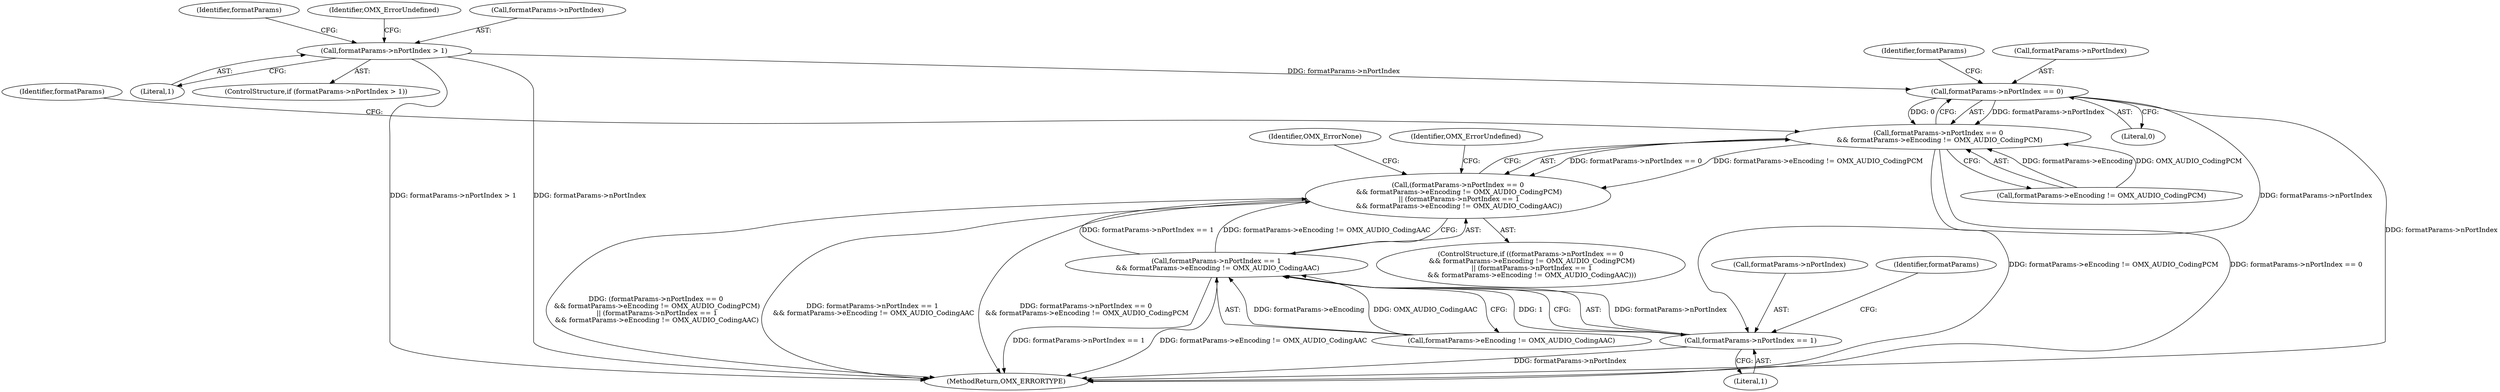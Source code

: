 digraph "0_Android_295c883fe3105b19bcd0f9e07d54c6b589fc5bff_3@pointer" {
"1000174" [label="(Call,formatParams->nPortIndex == 0)"];
"1000154" [label="(Call,formatParams->nPortIndex > 1)"];
"1000173" [label="(Call,formatParams->nPortIndex == 0\n && formatParams->eEncoding != OMX_AUDIO_CodingPCM)"];
"1000172" [label="(Call,(formatParams->nPortIndex == 0\n && formatParams->eEncoding != OMX_AUDIO_CodingPCM)\n || (formatParams->nPortIndex == 1\n && formatParams->eEncoding != OMX_AUDIO_CodingAAC))"];
"1000185" [label="(Call,formatParams->nPortIndex == 1)"];
"1000184" [label="(Call,formatParams->nPortIndex == 1\n && formatParams->eEncoding != OMX_AUDIO_CodingAAC)"];
"1000186" [label="(Call,formatParams->nPortIndex)"];
"1000184" [label="(Call,formatParams->nPortIndex == 1\n && formatParams->eEncoding != OMX_AUDIO_CodingAAC)"];
"1000179" [label="(Call,formatParams->eEncoding != OMX_AUDIO_CodingPCM)"];
"1000172" [label="(Call,(formatParams->nPortIndex == 0\n && formatParams->eEncoding != OMX_AUDIO_CodingPCM)\n || (formatParams->nPortIndex == 1\n && formatParams->eEncoding != OMX_AUDIO_CodingAAC))"];
"1000165" [label="(Identifier,formatParams)"];
"1000174" [label="(Call,formatParams->nPortIndex == 0)"];
"1000178" [label="(Literal,0)"];
"1000161" [label="(Identifier,OMX_ErrorUndefined)"];
"1000199" [label="(Identifier,OMX_ErrorNone)"];
"1000181" [label="(Identifier,formatParams)"];
"1000296" [label="(MethodReturn,OMX_ERRORTYPE)"];
"1000189" [label="(Literal,1)"];
"1000187" [label="(Identifier,formatParams)"];
"1000185" [label="(Call,formatParams->nPortIndex == 1)"];
"1000175" [label="(Call,formatParams->nPortIndex)"];
"1000173" [label="(Call,formatParams->nPortIndex == 0\n && formatParams->eEncoding != OMX_AUDIO_CodingPCM)"];
"1000192" [label="(Identifier,formatParams)"];
"1000158" [label="(Literal,1)"];
"1000197" [label="(Identifier,OMX_ErrorUndefined)"];
"1000153" [label="(ControlStructure,if (formatParams->nPortIndex > 1))"];
"1000171" [label="(ControlStructure,if ((formatParams->nPortIndex == 0\n && formatParams->eEncoding != OMX_AUDIO_CodingPCM)\n || (formatParams->nPortIndex == 1\n && formatParams->eEncoding != OMX_AUDIO_CodingAAC)))"];
"1000190" [label="(Call,formatParams->eEncoding != OMX_AUDIO_CodingAAC)"];
"1000155" [label="(Call,formatParams->nPortIndex)"];
"1000154" [label="(Call,formatParams->nPortIndex > 1)"];
"1000174" -> "1000173"  [label="AST: "];
"1000174" -> "1000178"  [label="CFG: "];
"1000175" -> "1000174"  [label="AST: "];
"1000178" -> "1000174"  [label="AST: "];
"1000181" -> "1000174"  [label="CFG: "];
"1000173" -> "1000174"  [label="CFG: "];
"1000174" -> "1000296"  [label="DDG: formatParams->nPortIndex"];
"1000174" -> "1000173"  [label="DDG: formatParams->nPortIndex"];
"1000174" -> "1000173"  [label="DDG: 0"];
"1000154" -> "1000174"  [label="DDG: formatParams->nPortIndex"];
"1000174" -> "1000185"  [label="DDG: formatParams->nPortIndex"];
"1000154" -> "1000153"  [label="AST: "];
"1000154" -> "1000158"  [label="CFG: "];
"1000155" -> "1000154"  [label="AST: "];
"1000158" -> "1000154"  [label="AST: "];
"1000161" -> "1000154"  [label="CFG: "];
"1000165" -> "1000154"  [label="CFG: "];
"1000154" -> "1000296"  [label="DDG: formatParams->nPortIndex > 1"];
"1000154" -> "1000296"  [label="DDG: formatParams->nPortIndex"];
"1000173" -> "1000172"  [label="AST: "];
"1000173" -> "1000179"  [label="CFG: "];
"1000179" -> "1000173"  [label="AST: "];
"1000187" -> "1000173"  [label="CFG: "];
"1000172" -> "1000173"  [label="CFG: "];
"1000173" -> "1000296"  [label="DDG: formatParams->eEncoding != OMX_AUDIO_CodingPCM"];
"1000173" -> "1000296"  [label="DDG: formatParams->nPortIndex == 0"];
"1000173" -> "1000172"  [label="DDG: formatParams->nPortIndex == 0"];
"1000173" -> "1000172"  [label="DDG: formatParams->eEncoding != OMX_AUDIO_CodingPCM"];
"1000179" -> "1000173"  [label="DDG: formatParams->eEncoding"];
"1000179" -> "1000173"  [label="DDG: OMX_AUDIO_CodingPCM"];
"1000172" -> "1000171"  [label="AST: "];
"1000172" -> "1000184"  [label="CFG: "];
"1000184" -> "1000172"  [label="AST: "];
"1000197" -> "1000172"  [label="CFG: "];
"1000199" -> "1000172"  [label="CFG: "];
"1000172" -> "1000296"  [label="DDG: (formatParams->nPortIndex == 0\n && formatParams->eEncoding != OMX_AUDIO_CodingPCM)\n || (formatParams->nPortIndex == 1\n && formatParams->eEncoding != OMX_AUDIO_CodingAAC)"];
"1000172" -> "1000296"  [label="DDG: formatParams->nPortIndex == 1\n && formatParams->eEncoding != OMX_AUDIO_CodingAAC"];
"1000172" -> "1000296"  [label="DDG: formatParams->nPortIndex == 0\n && formatParams->eEncoding != OMX_AUDIO_CodingPCM"];
"1000184" -> "1000172"  [label="DDG: formatParams->nPortIndex == 1"];
"1000184" -> "1000172"  [label="DDG: formatParams->eEncoding != OMX_AUDIO_CodingAAC"];
"1000185" -> "1000184"  [label="AST: "];
"1000185" -> "1000189"  [label="CFG: "];
"1000186" -> "1000185"  [label="AST: "];
"1000189" -> "1000185"  [label="AST: "];
"1000192" -> "1000185"  [label="CFG: "];
"1000184" -> "1000185"  [label="CFG: "];
"1000185" -> "1000296"  [label="DDG: formatParams->nPortIndex"];
"1000185" -> "1000184"  [label="DDG: formatParams->nPortIndex"];
"1000185" -> "1000184"  [label="DDG: 1"];
"1000184" -> "1000190"  [label="CFG: "];
"1000190" -> "1000184"  [label="AST: "];
"1000184" -> "1000296"  [label="DDG: formatParams->nPortIndex == 1"];
"1000184" -> "1000296"  [label="DDG: formatParams->eEncoding != OMX_AUDIO_CodingAAC"];
"1000190" -> "1000184"  [label="DDG: formatParams->eEncoding"];
"1000190" -> "1000184"  [label="DDG: OMX_AUDIO_CodingAAC"];
}
